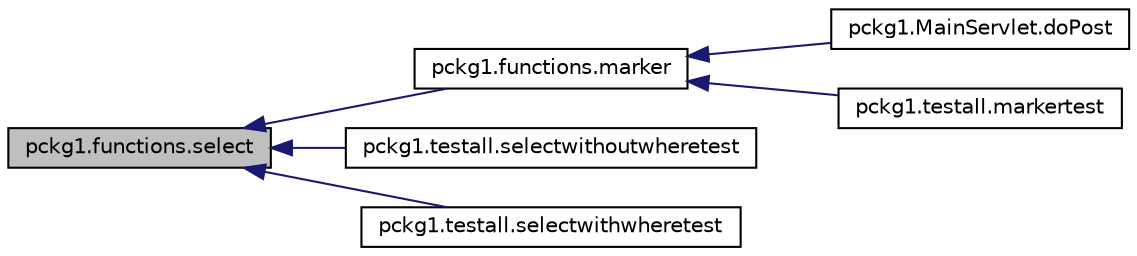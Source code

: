 digraph "pckg1.functions.select"
{
  edge [fontname="Helvetica",fontsize="10",labelfontname="Helvetica",labelfontsize="10"];
  node [fontname="Helvetica",fontsize="10",shape=record];
  rankdir="LR";
  Node1 [label="pckg1.functions.select",height=0.2,width=0.4,color="black", fillcolor="grey75", style="filled", fontcolor="black"];
  Node1 -> Node2 [dir="back",color="midnightblue",fontsize="10",style="solid",fontname="Helvetica"];
  Node2 [label="pckg1.functions.marker",height=0.2,width=0.4,color="black", fillcolor="white", style="filled",URL="$classpckg1_1_1functions.html#af317ad606b919934f8a1434675fec8bc"];
  Node2 -> Node3 [dir="back",color="midnightblue",fontsize="10",style="solid",fontname="Helvetica"];
  Node3 [label="pckg1.MainServlet.doPost",height=0.2,width=0.4,color="black", fillcolor="white", style="filled",URL="$classpckg1_1_1_main_servlet.html#a1d28b6a30c1e6beebe25c7853ca6e8fe"];
  Node2 -> Node4 [dir="back",color="midnightblue",fontsize="10",style="solid",fontname="Helvetica"];
  Node4 [label="pckg1.testall.markertest",height=0.2,width=0.4,color="black", fillcolor="white", style="filled",URL="$classpckg1_1_1testall.html#a9394d541380e2e8761becd3eba457d98"];
  Node1 -> Node5 [dir="back",color="midnightblue",fontsize="10",style="solid",fontname="Helvetica"];
  Node5 [label="pckg1.testall.selectwithoutwheretest",height=0.2,width=0.4,color="black", fillcolor="white", style="filled",URL="$classpckg1_1_1testall.html#a48e80df875cdd75d0cc414ca878a85aa"];
  Node1 -> Node6 [dir="back",color="midnightblue",fontsize="10",style="solid",fontname="Helvetica"];
  Node6 [label="pckg1.testall.selectwithwheretest",height=0.2,width=0.4,color="black", fillcolor="white", style="filled",URL="$classpckg1_1_1testall.html#a5e69b08a0dac5ff527814e31eb11b440"];
}
